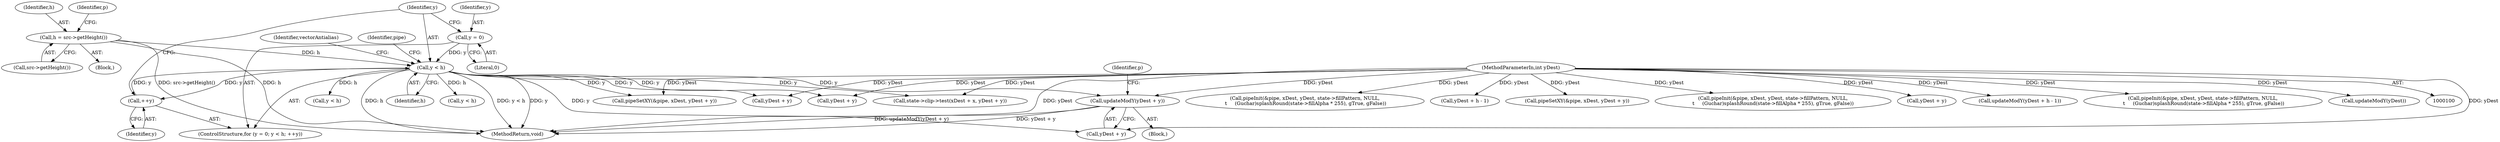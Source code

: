digraph "0_poppler_a9b8ab4657dec65b8b86c225d12c533ad7e984e2_0@API" {
"1000185" [label="(Call,updateModY(yDest + y))"];
"1000103" [label="(MethodParameterIn,int yDest)"];
"1000138" [label="(Call,y < h)"];
"1000141" [label="(Call,++y)"];
"1000135" [label="(Call,y = 0)"];
"1000115" [label="(Call,h = src->getHeight())"];
"1000169" [label="(Call,yDest + y)"];
"1000117" [label="(Call,src->getHeight())"];
"1000103" [label="(MethodParameterIn,int yDest)"];
"1000137" [label="(Literal,0)"];
"1000141" [label="(Call,++y)"];
"1000203" [label="(Call,pipeInit(&pipe, xDest, yDest, state->fillPattern, NULL,\n \t     (Guchar)splashRound(state->fillAlpha * 255), gTrue, gFalse))"];
"1000283" [label="(Call,yDest + h - 1)"];
"1000172" [label="(Block,)"];
"1000198" [label="(Identifier,vectorAntialias)"];
"1000340" [label="(MethodReturn,void)"];
"1000324" [label="(Call,pipeSetXY(&pipe, xDest, yDest + y))"];
"1000140" [label="(Identifier,h)"];
"1000115" [label="(Call,h = src->getHeight())"];
"1000136" [label="(Identifier,y)"];
"1000318" [label="(Call,y < h)"];
"1000195" [label="(Identifier,p)"];
"1000165" [label="(Call,state->clip->test(xDest + x, yDest + y))"];
"1000134" [label="(ControlStructure,for (y = 0; y < h; ++y))"];
"1000135" [label="(Call,y = 0)"];
"1000250" [label="(Call,pipeInit(&pipe, xDest, yDest, state->fillPattern, NULL,\n\t     (Guchar)splashRound(state->fillAlpha * 255), gTrue, gFalse))"];
"1000185" [label="(Call,updateModY(yDest + y))"];
"1000105" [label="(Block,)"];
"1000328" [label="(Call,yDest + y)"];
"1000139" [label="(Identifier,y)"];
"1000282" [label="(Call,updateModY(yDest + h - 1))"];
"1000290" [label="(Call,pipeInit(&pipe, xDest, yDest, state->fillPattern, NULL,\n \t     (Guchar)splashRound(state->fillAlpha * 255), gTrue, gFalse))"];
"1000144" [label="(Call,pipeSetXY(&pipe, xDest, yDest + y))"];
"1000186" [label="(Call,yDest + y)"];
"1000119" [label="(Identifier,p)"];
"1000146" [label="(Identifier,pipe)"];
"1000142" [label="(Identifier,y)"];
"1000116" [label="(Identifier,h)"];
"1000148" [label="(Call,yDest + y)"];
"1000227" [label="(Call,y < h)"];
"1000280" [label="(Call,updateModY(yDest))"];
"1000138" [label="(Call,y < h)"];
"1000185" -> "1000172"  [label="AST: "];
"1000185" -> "1000186"  [label="CFG: "];
"1000186" -> "1000185"  [label="AST: "];
"1000195" -> "1000185"  [label="CFG: "];
"1000185" -> "1000340"  [label="DDG: updateModY(yDest + y)"];
"1000185" -> "1000340"  [label="DDG: yDest + y"];
"1000103" -> "1000185"  [label="DDG: yDest"];
"1000138" -> "1000185"  [label="DDG: y"];
"1000103" -> "1000100"  [label="AST: "];
"1000103" -> "1000340"  [label="DDG: yDest"];
"1000103" -> "1000144"  [label="DDG: yDest"];
"1000103" -> "1000148"  [label="DDG: yDest"];
"1000103" -> "1000165"  [label="DDG: yDest"];
"1000103" -> "1000169"  [label="DDG: yDest"];
"1000103" -> "1000186"  [label="DDG: yDest"];
"1000103" -> "1000203"  [label="DDG: yDest"];
"1000103" -> "1000250"  [label="DDG: yDest"];
"1000103" -> "1000280"  [label="DDG: yDest"];
"1000103" -> "1000282"  [label="DDG: yDest"];
"1000103" -> "1000283"  [label="DDG: yDest"];
"1000103" -> "1000290"  [label="DDG: yDest"];
"1000103" -> "1000324"  [label="DDG: yDest"];
"1000103" -> "1000328"  [label="DDG: yDest"];
"1000138" -> "1000134"  [label="AST: "];
"1000138" -> "1000140"  [label="CFG: "];
"1000139" -> "1000138"  [label="AST: "];
"1000140" -> "1000138"  [label="AST: "];
"1000146" -> "1000138"  [label="CFG: "];
"1000198" -> "1000138"  [label="CFG: "];
"1000138" -> "1000340"  [label="DDG: y"];
"1000138" -> "1000340"  [label="DDG: h"];
"1000138" -> "1000340"  [label="DDG: y < h"];
"1000141" -> "1000138"  [label="DDG: y"];
"1000135" -> "1000138"  [label="DDG: y"];
"1000115" -> "1000138"  [label="DDG: h"];
"1000138" -> "1000141"  [label="DDG: y"];
"1000138" -> "1000144"  [label="DDG: y"];
"1000138" -> "1000148"  [label="DDG: y"];
"1000138" -> "1000165"  [label="DDG: y"];
"1000138" -> "1000169"  [label="DDG: y"];
"1000138" -> "1000186"  [label="DDG: y"];
"1000138" -> "1000227"  [label="DDG: h"];
"1000138" -> "1000318"  [label="DDG: h"];
"1000141" -> "1000134"  [label="AST: "];
"1000141" -> "1000142"  [label="CFG: "];
"1000142" -> "1000141"  [label="AST: "];
"1000139" -> "1000141"  [label="CFG: "];
"1000135" -> "1000134"  [label="AST: "];
"1000135" -> "1000137"  [label="CFG: "];
"1000136" -> "1000135"  [label="AST: "];
"1000137" -> "1000135"  [label="AST: "];
"1000139" -> "1000135"  [label="CFG: "];
"1000115" -> "1000105"  [label="AST: "];
"1000115" -> "1000117"  [label="CFG: "];
"1000116" -> "1000115"  [label="AST: "];
"1000117" -> "1000115"  [label="AST: "];
"1000119" -> "1000115"  [label="CFG: "];
"1000115" -> "1000340"  [label="DDG: src->getHeight()"];
"1000115" -> "1000340"  [label="DDG: h"];
}
